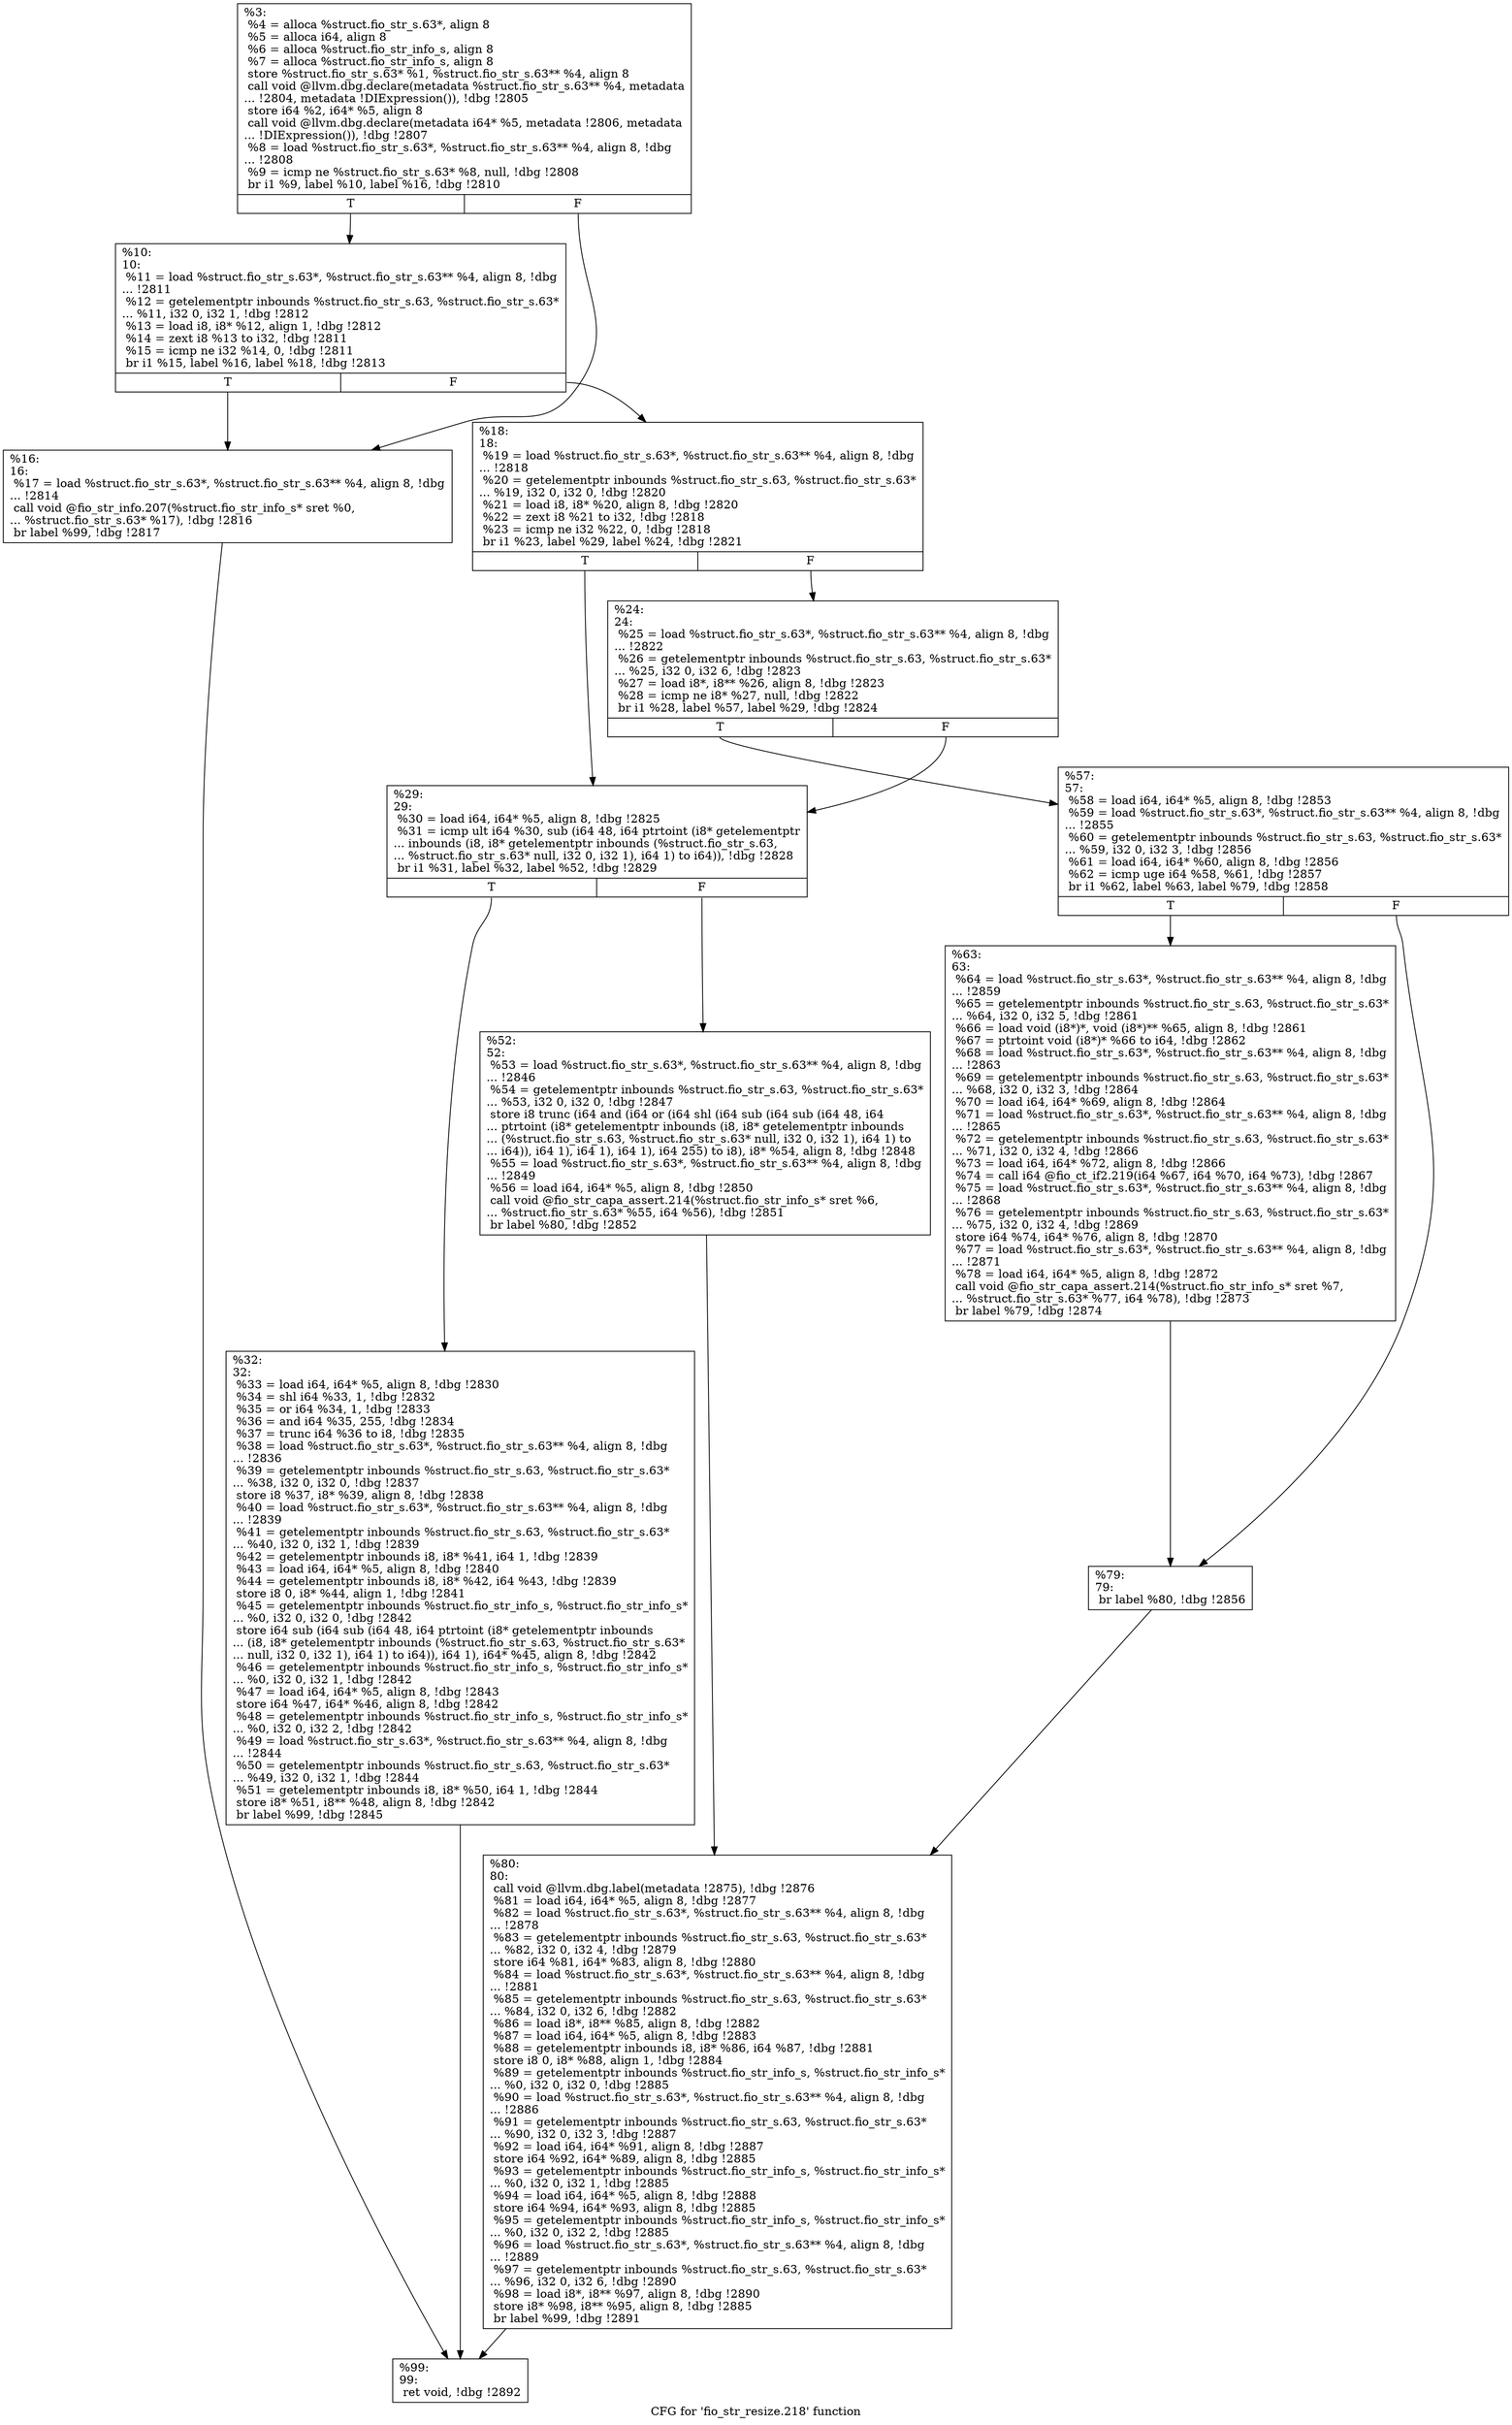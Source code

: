 digraph "CFG for 'fio_str_resize.218' function" {
	label="CFG for 'fio_str_resize.218' function";

	Node0x55685205d0f0 [shape=record,label="{%3:\l  %4 = alloca %struct.fio_str_s.63*, align 8\l  %5 = alloca i64, align 8\l  %6 = alloca %struct.fio_str_info_s, align 8\l  %7 = alloca %struct.fio_str_info_s, align 8\l  store %struct.fio_str_s.63* %1, %struct.fio_str_s.63** %4, align 8\l  call void @llvm.dbg.declare(metadata %struct.fio_str_s.63** %4, metadata\l... !2804, metadata !DIExpression()), !dbg !2805\l  store i64 %2, i64* %5, align 8\l  call void @llvm.dbg.declare(metadata i64* %5, metadata !2806, metadata\l... !DIExpression()), !dbg !2807\l  %8 = load %struct.fio_str_s.63*, %struct.fio_str_s.63** %4, align 8, !dbg\l... !2808\l  %9 = icmp ne %struct.fio_str_s.63* %8, null, !dbg !2808\l  br i1 %9, label %10, label %16, !dbg !2810\l|{<s0>T|<s1>F}}"];
	Node0x55685205d0f0:s0 -> Node0x55685205f690;
	Node0x55685205d0f0:s1 -> Node0x55685205f6e0;
	Node0x55685205f690 [shape=record,label="{%10:\l10:                                               \l  %11 = load %struct.fio_str_s.63*, %struct.fio_str_s.63** %4, align 8, !dbg\l... !2811\l  %12 = getelementptr inbounds %struct.fio_str_s.63, %struct.fio_str_s.63*\l... %11, i32 0, i32 1, !dbg !2812\l  %13 = load i8, i8* %12, align 1, !dbg !2812\l  %14 = zext i8 %13 to i32, !dbg !2811\l  %15 = icmp ne i32 %14, 0, !dbg !2811\l  br i1 %15, label %16, label %18, !dbg !2813\l|{<s0>T|<s1>F}}"];
	Node0x55685205f690:s0 -> Node0x55685205f6e0;
	Node0x55685205f690:s1 -> Node0x55685205f730;
	Node0x55685205f6e0 [shape=record,label="{%16:\l16:                                               \l  %17 = load %struct.fio_str_s.63*, %struct.fio_str_s.63** %4, align 8, !dbg\l... !2814\l  call void @fio_str_info.207(%struct.fio_str_info_s* sret %0,\l... %struct.fio_str_s.63* %17), !dbg !2816\l  br label %99, !dbg !2817\l}"];
	Node0x55685205f6e0 -> Node0x55685205fa00;
	Node0x55685205f730 [shape=record,label="{%18:\l18:                                               \l  %19 = load %struct.fio_str_s.63*, %struct.fio_str_s.63** %4, align 8, !dbg\l... !2818\l  %20 = getelementptr inbounds %struct.fio_str_s.63, %struct.fio_str_s.63*\l... %19, i32 0, i32 0, !dbg !2820\l  %21 = load i8, i8* %20, align 8, !dbg !2820\l  %22 = zext i8 %21 to i32, !dbg !2818\l  %23 = icmp ne i32 %22, 0, !dbg !2818\l  br i1 %23, label %29, label %24, !dbg !2821\l|{<s0>T|<s1>F}}"];
	Node0x55685205f730:s0 -> Node0x55685205f7d0;
	Node0x55685205f730:s1 -> Node0x55685205f780;
	Node0x55685205f780 [shape=record,label="{%24:\l24:                                               \l  %25 = load %struct.fio_str_s.63*, %struct.fio_str_s.63** %4, align 8, !dbg\l... !2822\l  %26 = getelementptr inbounds %struct.fio_str_s.63, %struct.fio_str_s.63*\l... %25, i32 0, i32 6, !dbg !2823\l  %27 = load i8*, i8** %26, align 8, !dbg !2823\l  %28 = icmp ne i8* %27, null, !dbg !2822\l  br i1 %28, label %57, label %29, !dbg !2824\l|{<s0>T|<s1>F}}"];
	Node0x55685205f780:s0 -> Node0x55685205f8c0;
	Node0x55685205f780:s1 -> Node0x55685205f7d0;
	Node0x55685205f7d0 [shape=record,label="{%29:\l29:                                               \l  %30 = load i64, i64* %5, align 8, !dbg !2825\l  %31 = icmp ult i64 %30, sub (i64 48, i64 ptrtoint (i8* getelementptr\l... inbounds (i8, i8* getelementptr inbounds (%struct.fio_str_s.63,\l... %struct.fio_str_s.63* null, i32 0, i32 1), i64 1) to i64)), !dbg !2828\l  br i1 %31, label %32, label %52, !dbg !2829\l|{<s0>T|<s1>F}}"];
	Node0x55685205f7d0:s0 -> Node0x55685205f820;
	Node0x55685205f7d0:s1 -> Node0x55685205f870;
	Node0x55685205f820 [shape=record,label="{%32:\l32:                                               \l  %33 = load i64, i64* %5, align 8, !dbg !2830\l  %34 = shl i64 %33, 1, !dbg !2832\l  %35 = or i64 %34, 1, !dbg !2833\l  %36 = and i64 %35, 255, !dbg !2834\l  %37 = trunc i64 %36 to i8, !dbg !2835\l  %38 = load %struct.fio_str_s.63*, %struct.fio_str_s.63** %4, align 8, !dbg\l... !2836\l  %39 = getelementptr inbounds %struct.fio_str_s.63, %struct.fio_str_s.63*\l... %38, i32 0, i32 0, !dbg !2837\l  store i8 %37, i8* %39, align 8, !dbg !2838\l  %40 = load %struct.fio_str_s.63*, %struct.fio_str_s.63** %4, align 8, !dbg\l... !2839\l  %41 = getelementptr inbounds %struct.fio_str_s.63, %struct.fio_str_s.63*\l... %40, i32 0, i32 1, !dbg !2839\l  %42 = getelementptr inbounds i8, i8* %41, i64 1, !dbg !2839\l  %43 = load i64, i64* %5, align 8, !dbg !2840\l  %44 = getelementptr inbounds i8, i8* %42, i64 %43, !dbg !2839\l  store i8 0, i8* %44, align 1, !dbg !2841\l  %45 = getelementptr inbounds %struct.fio_str_info_s, %struct.fio_str_info_s*\l... %0, i32 0, i32 0, !dbg !2842\l  store i64 sub (i64 sub (i64 48, i64 ptrtoint (i8* getelementptr inbounds\l... (i8, i8* getelementptr inbounds (%struct.fio_str_s.63, %struct.fio_str_s.63*\l... null, i32 0, i32 1), i64 1) to i64)), i64 1), i64* %45, align 8, !dbg !2842\l  %46 = getelementptr inbounds %struct.fio_str_info_s, %struct.fio_str_info_s*\l... %0, i32 0, i32 1, !dbg !2842\l  %47 = load i64, i64* %5, align 8, !dbg !2843\l  store i64 %47, i64* %46, align 8, !dbg !2842\l  %48 = getelementptr inbounds %struct.fio_str_info_s, %struct.fio_str_info_s*\l... %0, i32 0, i32 2, !dbg !2842\l  %49 = load %struct.fio_str_s.63*, %struct.fio_str_s.63** %4, align 8, !dbg\l... !2844\l  %50 = getelementptr inbounds %struct.fio_str_s.63, %struct.fio_str_s.63*\l... %49, i32 0, i32 1, !dbg !2844\l  %51 = getelementptr inbounds i8, i8* %50, i64 1, !dbg !2844\l  store i8* %51, i8** %48, align 8, !dbg !2842\l  br label %99, !dbg !2845\l}"];
	Node0x55685205f820 -> Node0x55685205fa00;
	Node0x55685205f870 [shape=record,label="{%52:\l52:                                               \l  %53 = load %struct.fio_str_s.63*, %struct.fio_str_s.63** %4, align 8, !dbg\l... !2846\l  %54 = getelementptr inbounds %struct.fio_str_s.63, %struct.fio_str_s.63*\l... %53, i32 0, i32 0, !dbg !2847\l  store i8 trunc (i64 and (i64 or (i64 shl (i64 sub (i64 sub (i64 48, i64\l... ptrtoint (i8* getelementptr inbounds (i8, i8* getelementptr inbounds\l... (%struct.fio_str_s.63, %struct.fio_str_s.63* null, i32 0, i32 1), i64 1) to\l... i64)), i64 1), i64 1), i64 1), i64 255) to i8), i8* %54, align 8, !dbg !2848\l  %55 = load %struct.fio_str_s.63*, %struct.fio_str_s.63** %4, align 8, !dbg\l... !2849\l  %56 = load i64, i64* %5, align 8, !dbg !2850\l  call void @fio_str_capa_assert.214(%struct.fio_str_info_s* sret %6,\l... %struct.fio_str_s.63* %55, i64 %56), !dbg !2851\l  br label %80, !dbg !2852\l}"];
	Node0x55685205f870 -> Node0x55685205f9b0;
	Node0x55685205f8c0 [shape=record,label="{%57:\l57:                                               \l  %58 = load i64, i64* %5, align 8, !dbg !2853\l  %59 = load %struct.fio_str_s.63*, %struct.fio_str_s.63** %4, align 8, !dbg\l... !2855\l  %60 = getelementptr inbounds %struct.fio_str_s.63, %struct.fio_str_s.63*\l... %59, i32 0, i32 3, !dbg !2856\l  %61 = load i64, i64* %60, align 8, !dbg !2856\l  %62 = icmp uge i64 %58, %61, !dbg !2857\l  br i1 %62, label %63, label %79, !dbg !2858\l|{<s0>T|<s1>F}}"];
	Node0x55685205f8c0:s0 -> Node0x55685205f910;
	Node0x55685205f8c0:s1 -> Node0x55685205f960;
	Node0x55685205f910 [shape=record,label="{%63:\l63:                                               \l  %64 = load %struct.fio_str_s.63*, %struct.fio_str_s.63** %4, align 8, !dbg\l... !2859\l  %65 = getelementptr inbounds %struct.fio_str_s.63, %struct.fio_str_s.63*\l... %64, i32 0, i32 5, !dbg !2861\l  %66 = load void (i8*)*, void (i8*)** %65, align 8, !dbg !2861\l  %67 = ptrtoint void (i8*)* %66 to i64, !dbg !2862\l  %68 = load %struct.fio_str_s.63*, %struct.fio_str_s.63** %4, align 8, !dbg\l... !2863\l  %69 = getelementptr inbounds %struct.fio_str_s.63, %struct.fio_str_s.63*\l... %68, i32 0, i32 3, !dbg !2864\l  %70 = load i64, i64* %69, align 8, !dbg !2864\l  %71 = load %struct.fio_str_s.63*, %struct.fio_str_s.63** %4, align 8, !dbg\l... !2865\l  %72 = getelementptr inbounds %struct.fio_str_s.63, %struct.fio_str_s.63*\l... %71, i32 0, i32 4, !dbg !2866\l  %73 = load i64, i64* %72, align 8, !dbg !2866\l  %74 = call i64 @fio_ct_if2.219(i64 %67, i64 %70, i64 %73), !dbg !2867\l  %75 = load %struct.fio_str_s.63*, %struct.fio_str_s.63** %4, align 8, !dbg\l... !2868\l  %76 = getelementptr inbounds %struct.fio_str_s.63, %struct.fio_str_s.63*\l... %75, i32 0, i32 4, !dbg !2869\l  store i64 %74, i64* %76, align 8, !dbg !2870\l  %77 = load %struct.fio_str_s.63*, %struct.fio_str_s.63** %4, align 8, !dbg\l... !2871\l  %78 = load i64, i64* %5, align 8, !dbg !2872\l  call void @fio_str_capa_assert.214(%struct.fio_str_info_s* sret %7,\l... %struct.fio_str_s.63* %77, i64 %78), !dbg !2873\l  br label %79, !dbg !2874\l}"];
	Node0x55685205f910 -> Node0x55685205f960;
	Node0x55685205f960 [shape=record,label="{%79:\l79:                                               \l  br label %80, !dbg !2856\l}"];
	Node0x55685205f960 -> Node0x55685205f9b0;
	Node0x55685205f9b0 [shape=record,label="{%80:\l80:                                               \l  call void @llvm.dbg.label(metadata !2875), !dbg !2876\l  %81 = load i64, i64* %5, align 8, !dbg !2877\l  %82 = load %struct.fio_str_s.63*, %struct.fio_str_s.63** %4, align 8, !dbg\l... !2878\l  %83 = getelementptr inbounds %struct.fio_str_s.63, %struct.fio_str_s.63*\l... %82, i32 0, i32 4, !dbg !2879\l  store i64 %81, i64* %83, align 8, !dbg !2880\l  %84 = load %struct.fio_str_s.63*, %struct.fio_str_s.63** %4, align 8, !dbg\l... !2881\l  %85 = getelementptr inbounds %struct.fio_str_s.63, %struct.fio_str_s.63*\l... %84, i32 0, i32 6, !dbg !2882\l  %86 = load i8*, i8** %85, align 8, !dbg !2882\l  %87 = load i64, i64* %5, align 8, !dbg !2883\l  %88 = getelementptr inbounds i8, i8* %86, i64 %87, !dbg !2881\l  store i8 0, i8* %88, align 1, !dbg !2884\l  %89 = getelementptr inbounds %struct.fio_str_info_s, %struct.fio_str_info_s*\l... %0, i32 0, i32 0, !dbg !2885\l  %90 = load %struct.fio_str_s.63*, %struct.fio_str_s.63** %4, align 8, !dbg\l... !2886\l  %91 = getelementptr inbounds %struct.fio_str_s.63, %struct.fio_str_s.63*\l... %90, i32 0, i32 3, !dbg !2887\l  %92 = load i64, i64* %91, align 8, !dbg !2887\l  store i64 %92, i64* %89, align 8, !dbg !2885\l  %93 = getelementptr inbounds %struct.fio_str_info_s, %struct.fio_str_info_s*\l... %0, i32 0, i32 1, !dbg !2885\l  %94 = load i64, i64* %5, align 8, !dbg !2888\l  store i64 %94, i64* %93, align 8, !dbg !2885\l  %95 = getelementptr inbounds %struct.fio_str_info_s, %struct.fio_str_info_s*\l... %0, i32 0, i32 2, !dbg !2885\l  %96 = load %struct.fio_str_s.63*, %struct.fio_str_s.63** %4, align 8, !dbg\l... !2889\l  %97 = getelementptr inbounds %struct.fio_str_s.63, %struct.fio_str_s.63*\l... %96, i32 0, i32 6, !dbg !2890\l  %98 = load i8*, i8** %97, align 8, !dbg !2890\l  store i8* %98, i8** %95, align 8, !dbg !2885\l  br label %99, !dbg !2891\l}"];
	Node0x55685205f9b0 -> Node0x55685205fa00;
	Node0x55685205fa00 [shape=record,label="{%99:\l99:                                               \l  ret void, !dbg !2892\l}"];
}
